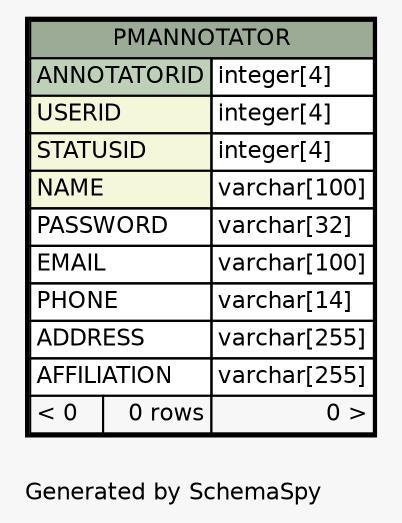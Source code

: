 // dot 2.38.0 on Windows 10 10.0
// SchemaSpy rev Unknown
digraph "oneDegreeRelationshipsDiagram" {
  graph [
    rankdir="RL"
    bgcolor="#f7f7f7"
    label="\nGenerated by SchemaSpy"
    labeljust="l"
    nodesep="0.18"
    ranksep="0.46"
    fontname="Helvetica"
    fontsize="11"
  ];
  node [
    fontname="Helvetica"
    fontsize="11"
    shape="plaintext"
  ];
  edge [
    arrowsize="0.8"
  ];
  "PMANNOTATOR" [
    label=<
    <TABLE BORDER="2" CELLBORDER="1" CELLSPACING="0" BGCOLOR="#ffffff">
      <TR><TD COLSPAN="3" BGCOLOR="#9bab96" ALIGN="CENTER">PMANNOTATOR</TD></TR>
      <TR><TD PORT="ANNOTATORID" COLSPAN="2" BGCOLOR="#bed1b8" ALIGN="LEFT">ANNOTATORID</TD><TD PORT="ANNOTATORID.type" ALIGN="LEFT">integer[4]</TD></TR>
      <TR><TD PORT="USERID" COLSPAN="2" BGCOLOR="#f4f7da" ALIGN="LEFT">USERID</TD><TD PORT="USERID.type" ALIGN="LEFT">integer[4]</TD></TR>
      <TR><TD PORT="STATUSID" COLSPAN="2" BGCOLOR="#f4f7da" ALIGN="LEFT">STATUSID</TD><TD PORT="STATUSID.type" ALIGN="LEFT">integer[4]</TD></TR>
      <TR><TD PORT="NAME" COLSPAN="2" BGCOLOR="#f4f7da" ALIGN="LEFT">NAME</TD><TD PORT="NAME.type" ALIGN="LEFT">varchar[100]</TD></TR>
      <TR><TD PORT="PASSWORD" COLSPAN="2" ALIGN="LEFT">PASSWORD</TD><TD PORT="PASSWORD.type" ALIGN="LEFT">varchar[32]</TD></TR>
      <TR><TD PORT="EMAIL" COLSPAN="2" ALIGN="LEFT">EMAIL</TD><TD PORT="EMAIL.type" ALIGN="LEFT">varchar[100]</TD></TR>
      <TR><TD PORT="PHONE" COLSPAN="2" ALIGN="LEFT">PHONE</TD><TD PORT="PHONE.type" ALIGN="LEFT">varchar[14]</TD></TR>
      <TR><TD PORT="ADDRESS" COLSPAN="2" ALIGN="LEFT">ADDRESS</TD><TD PORT="ADDRESS.type" ALIGN="LEFT">varchar[255]</TD></TR>
      <TR><TD PORT="AFFILIATION" COLSPAN="2" ALIGN="LEFT">AFFILIATION</TD><TD PORT="AFFILIATION.type" ALIGN="LEFT">varchar[255]</TD></TR>
      <TR><TD ALIGN="LEFT" BGCOLOR="#f7f7f7">&lt; 0</TD><TD ALIGN="RIGHT" BGCOLOR="#f7f7f7">0 rows</TD><TD ALIGN="RIGHT" BGCOLOR="#f7f7f7">0 &gt;</TD></TR>
    </TABLE>>
    URL="PMANNOTATOR.html"
    tooltip="PMANNOTATOR"
  ];
}
